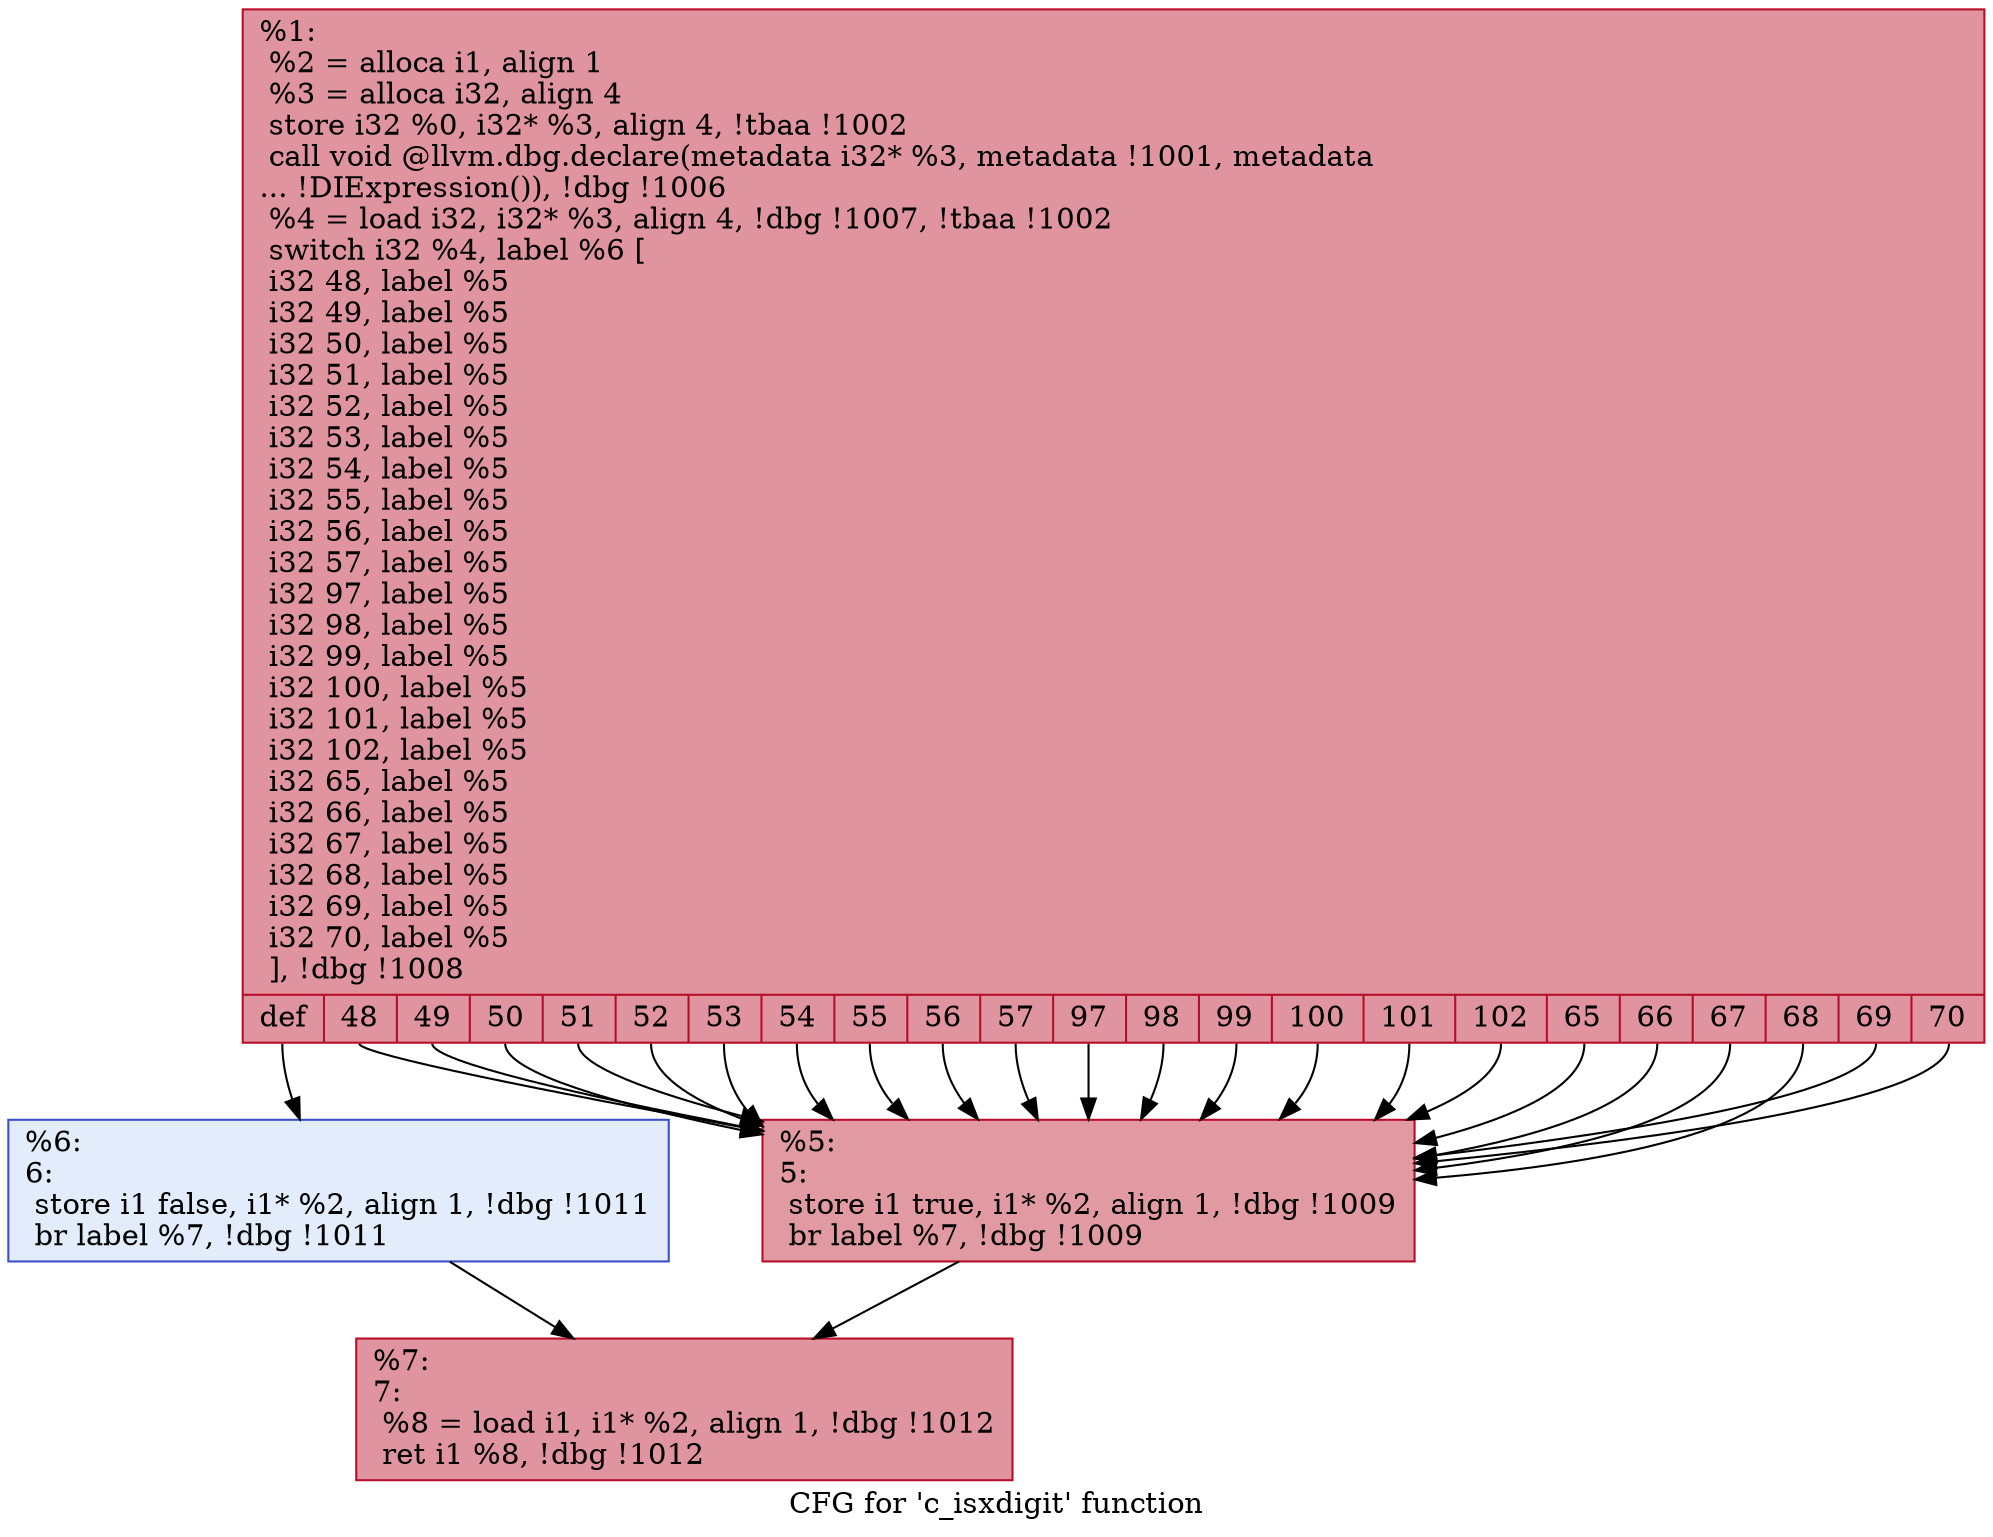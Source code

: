 digraph "CFG for 'c_isxdigit' function" {
	label="CFG for 'c_isxdigit' function";

	Node0x23d6a10 [shape=record,color="#b70d28ff", style=filled, fillcolor="#b70d2870",label="{%1:\l  %2 = alloca i1, align 1\l  %3 = alloca i32, align 4\l  store i32 %0, i32* %3, align 4, !tbaa !1002\l  call void @llvm.dbg.declare(metadata i32* %3, metadata !1001, metadata\l... !DIExpression()), !dbg !1006\l  %4 = load i32, i32* %3, align 4, !dbg !1007, !tbaa !1002\l  switch i32 %4, label %6 [\l    i32 48, label %5\l    i32 49, label %5\l    i32 50, label %5\l    i32 51, label %5\l    i32 52, label %5\l    i32 53, label %5\l    i32 54, label %5\l    i32 55, label %5\l    i32 56, label %5\l    i32 57, label %5\l    i32 97, label %5\l    i32 98, label %5\l    i32 99, label %5\l    i32 100, label %5\l    i32 101, label %5\l    i32 102, label %5\l    i32 65, label %5\l    i32 66, label %5\l    i32 67, label %5\l    i32 68, label %5\l    i32 69, label %5\l    i32 70, label %5\l  ], !dbg !1008\l|{<s0>def|<s1>48|<s2>49|<s3>50|<s4>51|<s5>52|<s6>53|<s7>54|<s8>55|<s9>56|<s10>57|<s11>97|<s12>98|<s13>99|<s14>100|<s15>101|<s16>102|<s17>65|<s18>66|<s19>67|<s20>68|<s21>69|<s22>70}}"];
	Node0x23d6a10:s0 -> Node0x23d6ab0;
	Node0x23d6a10:s1 -> Node0x23d6a60;
	Node0x23d6a10:s2 -> Node0x23d6a60;
	Node0x23d6a10:s3 -> Node0x23d6a60;
	Node0x23d6a10:s4 -> Node0x23d6a60;
	Node0x23d6a10:s5 -> Node0x23d6a60;
	Node0x23d6a10:s6 -> Node0x23d6a60;
	Node0x23d6a10:s7 -> Node0x23d6a60;
	Node0x23d6a10:s8 -> Node0x23d6a60;
	Node0x23d6a10:s9 -> Node0x23d6a60;
	Node0x23d6a10:s10 -> Node0x23d6a60;
	Node0x23d6a10:s11 -> Node0x23d6a60;
	Node0x23d6a10:s12 -> Node0x23d6a60;
	Node0x23d6a10:s13 -> Node0x23d6a60;
	Node0x23d6a10:s14 -> Node0x23d6a60;
	Node0x23d6a10:s15 -> Node0x23d6a60;
	Node0x23d6a10:s16 -> Node0x23d6a60;
	Node0x23d6a10:s17 -> Node0x23d6a60;
	Node0x23d6a10:s18 -> Node0x23d6a60;
	Node0x23d6a10:s19 -> Node0x23d6a60;
	Node0x23d6a10:s20 -> Node0x23d6a60;
	Node0x23d6a10:s21 -> Node0x23d6a60;
	Node0x23d6a10:s22 -> Node0x23d6a60;
	Node0x23d6a60 [shape=record,color="#b70d28ff", style=filled, fillcolor="#bb1b2c70",label="{%5:\l5:                                                \l  store i1 true, i1* %2, align 1, !dbg !1009\l  br label %7, !dbg !1009\l}"];
	Node0x23d6a60 -> Node0x23d6b00;
	Node0x23d6ab0 [shape=record,color="#3d50c3ff", style=filled, fillcolor="#bfd3f670",label="{%6:\l6:                                                \l  store i1 false, i1* %2, align 1, !dbg !1011\l  br label %7, !dbg !1011\l}"];
	Node0x23d6ab0 -> Node0x23d6b00;
	Node0x23d6b00 [shape=record,color="#b70d28ff", style=filled, fillcolor="#b70d2870",label="{%7:\l7:                                                \l  %8 = load i1, i1* %2, align 1, !dbg !1012\l  ret i1 %8, !dbg !1012\l}"];
}
